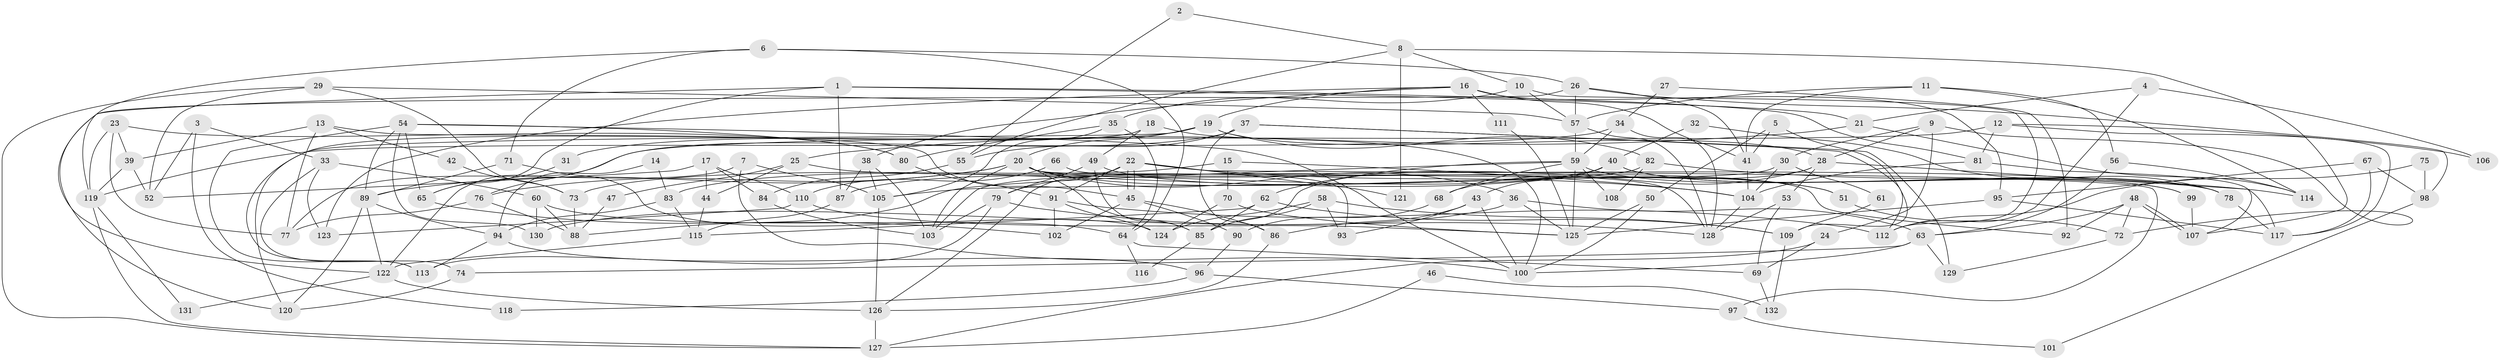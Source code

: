 // Generated by graph-tools (version 1.1) at 2025/11/02/27/25 16:11:24]
// undirected, 132 vertices, 264 edges
graph export_dot {
graph [start="1"]
  node [color=gray90,style=filled];
  1;
  2;
  3;
  4;
  5;
  6;
  7;
  8;
  9;
  10;
  11;
  12;
  13;
  14;
  15;
  16;
  17;
  18;
  19;
  20;
  21;
  22;
  23;
  24;
  25;
  26;
  27;
  28;
  29;
  30;
  31;
  32;
  33;
  34;
  35;
  36;
  37;
  38;
  39;
  40;
  41;
  42;
  43;
  44;
  45;
  46;
  47;
  48;
  49;
  50;
  51;
  52;
  53;
  54;
  55;
  56;
  57;
  58;
  59;
  60;
  61;
  62;
  63;
  64;
  65;
  66;
  67;
  68;
  69;
  70;
  71;
  72;
  73;
  74;
  75;
  76;
  77;
  78;
  79;
  80;
  81;
  82;
  83;
  84;
  85;
  86;
  87;
  88;
  89;
  90;
  91;
  92;
  93;
  94;
  95;
  96;
  97;
  98;
  99;
  100;
  101;
  102;
  103;
  104;
  105;
  106;
  107;
  108;
  109;
  110;
  111;
  112;
  113;
  114;
  115;
  116;
  117;
  118;
  119;
  120;
  121;
  122;
  123;
  124;
  125;
  126;
  127;
  128;
  129;
  130;
  131;
  132;
  1 -- 87;
  1 -- 122;
  1 -- 21;
  1 -- 65;
  1 -- 81;
  2 -- 8;
  2 -- 55;
  3 -- 52;
  3 -- 33;
  3 -- 118;
  4 -- 21;
  4 -- 112;
  4 -- 106;
  5 -- 41;
  5 -- 50;
  5 -- 109;
  6 -- 119;
  6 -- 64;
  6 -- 26;
  6 -- 71;
  7 -- 105;
  7 -- 100;
  7 -- 77;
  8 -- 107;
  8 -- 10;
  8 -- 55;
  8 -- 121;
  9 -- 30;
  9 -- 28;
  9 -- 24;
  9 -- 72;
  10 -- 112;
  10 -- 57;
  10 -- 35;
  11 -- 57;
  11 -- 114;
  11 -- 41;
  11 -- 56;
  12 -- 122;
  12 -- 81;
  12 -- 106;
  12 -- 117;
  13 -- 77;
  13 -- 39;
  13 -- 42;
  13 -- 45;
  14 -- 83;
  14 -- 94;
  15 -- 104;
  15 -- 70;
  15 -- 73;
  16 -- 95;
  16 -- 41;
  16 -- 19;
  16 -- 38;
  16 -- 111;
  16 -- 123;
  17 -- 84;
  17 -- 110;
  17 -- 44;
  17 -- 52;
  18 -- 100;
  18 -- 49;
  18 -- 113;
  19 -- 120;
  19 -- 20;
  19 -- 28;
  19 -- 31;
  19 -- 82;
  20 -- 89;
  20 -- 36;
  20 -- 51;
  20 -- 76;
  20 -- 85;
  20 -- 92;
  20 -- 93;
  20 -- 103;
  21 -- 114;
  21 -- 25;
  22 -- 79;
  22 -- 45;
  22 -- 45;
  22 -- 91;
  22 -- 97;
  22 -- 104;
  22 -- 121;
  22 -- 126;
  23 -- 119;
  23 -- 77;
  23 -- 39;
  23 -- 80;
  24 -- 69;
  24 -- 127;
  25 -- 44;
  25 -- 47;
  25 -- 78;
  26 -- 41;
  26 -- 57;
  26 -- 98;
  26 -- 120;
  27 -- 92;
  27 -- 34;
  28 -- 85;
  28 -- 53;
  28 -- 68;
  28 -- 117;
  29 -- 127;
  29 -- 57;
  29 -- 52;
  29 -- 73;
  30 -- 104;
  30 -- 103;
  30 -- 61;
  31 -- 65;
  32 -- 78;
  32 -- 40;
  33 -- 74;
  33 -- 60;
  33 -- 123;
  34 -- 128;
  34 -- 119;
  34 -- 59;
  35 -- 80;
  35 -- 64;
  35 -- 105;
  36 -- 63;
  36 -- 125;
  36 -- 130;
  37 -- 86;
  37 -- 76;
  37 -- 55;
  37 -- 112;
  37 -- 129;
  38 -- 105;
  38 -- 87;
  38 -- 103;
  39 -- 52;
  39 -- 119;
  40 -- 78;
  40 -- 43;
  40 -- 83;
  40 -- 87;
  40 -- 99;
  41 -- 104;
  42 -- 73;
  43 -- 100;
  43 -- 86;
  43 -- 93;
  44 -- 115;
  45 -- 86;
  45 -- 90;
  45 -- 102;
  46 -- 127;
  46 -- 132;
  47 -- 88;
  48 -- 107;
  48 -- 107;
  48 -- 72;
  48 -- 63;
  48 -- 92;
  49 -- 79;
  49 -- 85;
  49 -- 51;
  50 -- 125;
  50 -- 100;
  51 -- 72;
  53 -- 128;
  53 -- 69;
  54 -- 80;
  54 -- 65;
  54 -- 89;
  54 -- 100;
  54 -- 113;
  54 -- 130;
  55 -- 84;
  56 -- 63;
  56 -- 114;
  57 -- 59;
  57 -- 128;
  58 -- 93;
  58 -- 85;
  58 -- 109;
  58 -- 124;
  59 -- 99;
  59 -- 62;
  59 -- 68;
  59 -- 88;
  59 -- 108;
  59 -- 125;
  60 -- 88;
  60 -- 130;
  60 -- 64;
  61 -- 109;
  62 -- 109;
  62 -- 85;
  62 -- 115;
  63 -- 129;
  63 -- 74;
  63 -- 100;
  64 -- 69;
  64 -- 116;
  65 -- 102;
  66 -- 128;
  66 -- 110;
  67 -- 95;
  67 -- 117;
  67 -- 98;
  68 -- 90;
  69 -- 132;
  70 -- 125;
  70 -- 124;
  71 -- 89;
  71 -- 124;
  72 -- 129;
  73 -- 88;
  74 -- 120;
  75 -- 112;
  75 -- 98;
  76 -- 88;
  76 -- 77;
  78 -- 117;
  79 -- 113;
  79 -- 103;
  79 -- 128;
  80 -- 91;
  81 -- 104;
  81 -- 107;
  82 -- 105;
  82 -- 108;
  82 -- 114;
  83 -- 115;
  83 -- 94;
  84 -- 103;
  85 -- 116;
  86 -- 126;
  87 -- 115;
  89 -- 94;
  89 -- 120;
  89 -- 122;
  90 -- 96;
  91 -- 124;
  91 -- 102;
  91 -- 112;
  94 -- 113;
  94 -- 96;
  95 -- 125;
  95 -- 117;
  96 -- 97;
  96 -- 118;
  97 -- 101;
  98 -- 101;
  99 -- 107;
  104 -- 128;
  105 -- 126;
  109 -- 132;
  110 -- 123;
  110 -- 125;
  111 -- 125;
  115 -- 122;
  119 -- 127;
  119 -- 131;
  122 -- 126;
  122 -- 131;
  126 -- 127;
}
